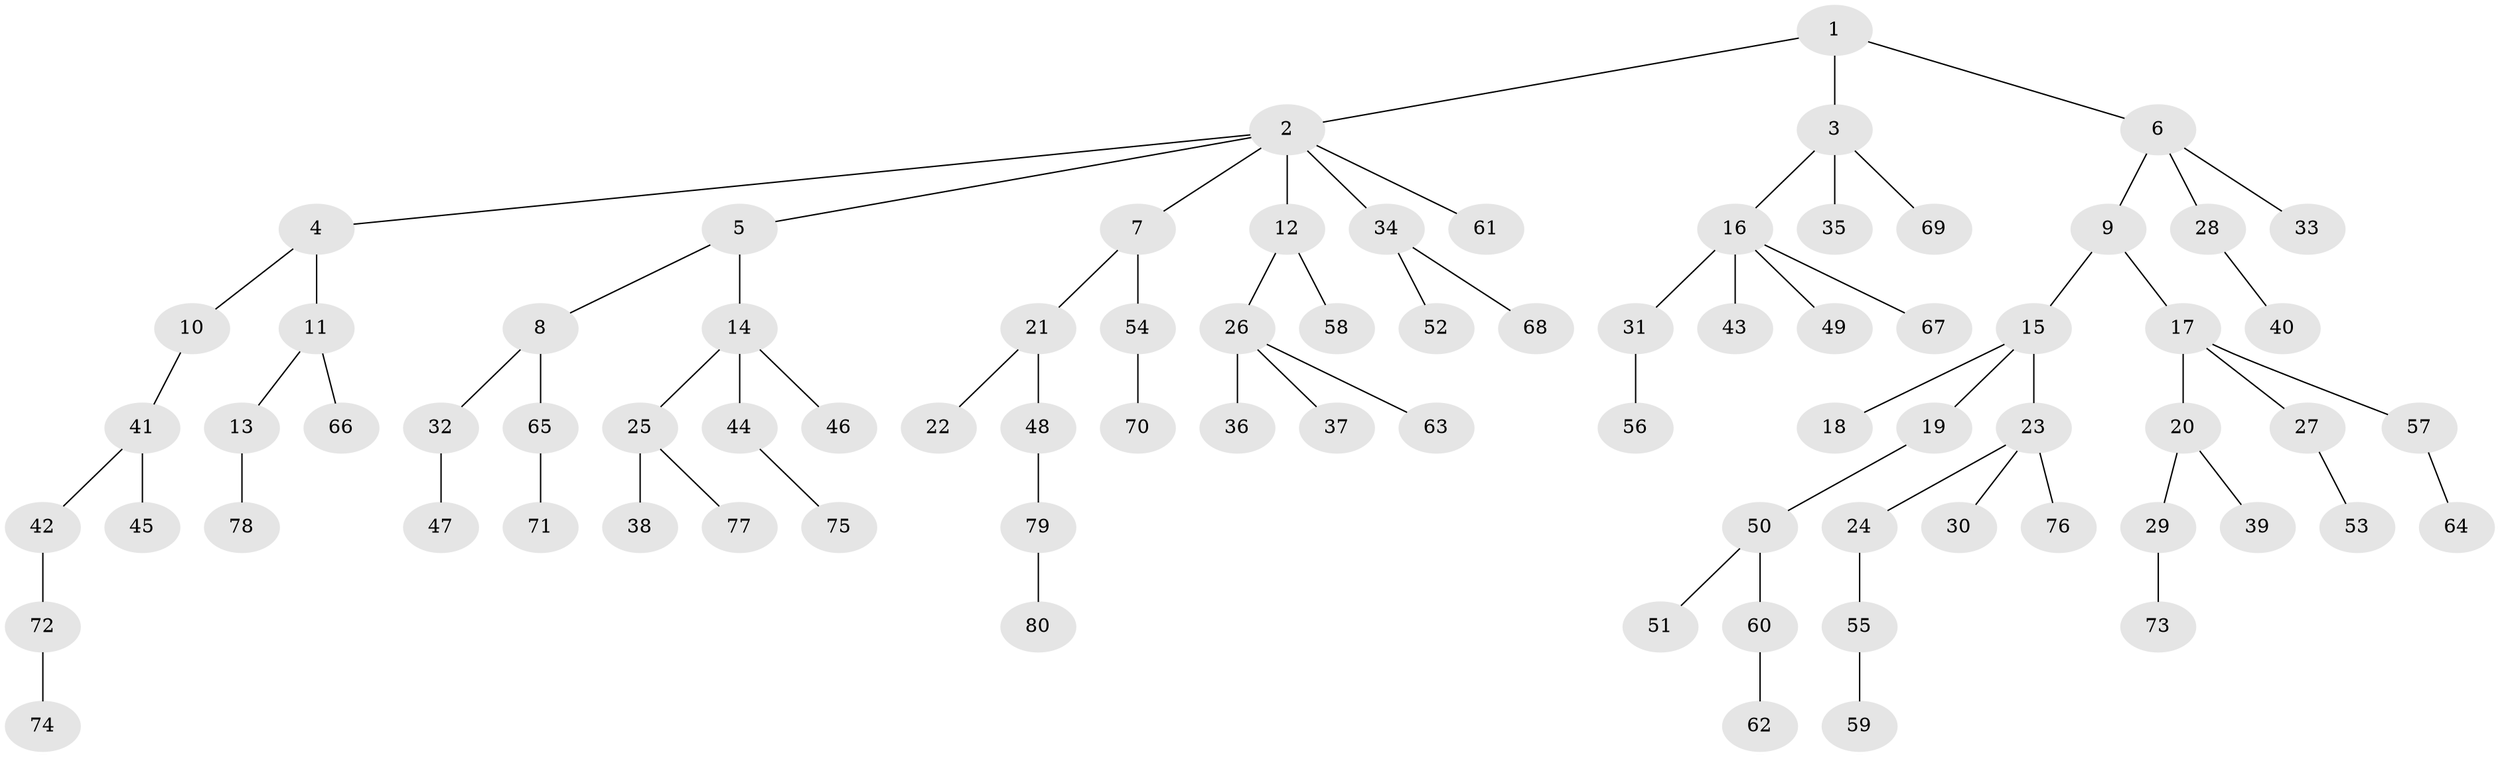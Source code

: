 // coarse degree distribution, {8: 0.041666666666666664, 4: 0.041666666666666664, 3: 0.08333333333333333, 7: 0.041666666666666664, 1: 0.7083333333333334, 2: 0.08333333333333333}
// Generated by graph-tools (version 1.1) at 2025/19/03/04/25 18:19:18]
// undirected, 80 vertices, 79 edges
graph export_dot {
graph [start="1"]
  node [color=gray90,style=filled];
  1;
  2;
  3;
  4;
  5;
  6;
  7;
  8;
  9;
  10;
  11;
  12;
  13;
  14;
  15;
  16;
  17;
  18;
  19;
  20;
  21;
  22;
  23;
  24;
  25;
  26;
  27;
  28;
  29;
  30;
  31;
  32;
  33;
  34;
  35;
  36;
  37;
  38;
  39;
  40;
  41;
  42;
  43;
  44;
  45;
  46;
  47;
  48;
  49;
  50;
  51;
  52;
  53;
  54;
  55;
  56;
  57;
  58;
  59;
  60;
  61;
  62;
  63;
  64;
  65;
  66;
  67;
  68;
  69;
  70;
  71;
  72;
  73;
  74;
  75;
  76;
  77;
  78;
  79;
  80;
  1 -- 2;
  1 -- 3;
  1 -- 6;
  2 -- 4;
  2 -- 5;
  2 -- 7;
  2 -- 12;
  2 -- 34;
  2 -- 61;
  3 -- 16;
  3 -- 35;
  3 -- 69;
  4 -- 10;
  4 -- 11;
  5 -- 8;
  5 -- 14;
  6 -- 9;
  6 -- 28;
  6 -- 33;
  7 -- 21;
  7 -- 54;
  8 -- 32;
  8 -- 65;
  9 -- 15;
  9 -- 17;
  10 -- 41;
  11 -- 13;
  11 -- 66;
  12 -- 26;
  12 -- 58;
  13 -- 78;
  14 -- 25;
  14 -- 44;
  14 -- 46;
  15 -- 18;
  15 -- 19;
  15 -- 23;
  16 -- 31;
  16 -- 43;
  16 -- 49;
  16 -- 67;
  17 -- 20;
  17 -- 27;
  17 -- 57;
  19 -- 50;
  20 -- 29;
  20 -- 39;
  21 -- 22;
  21 -- 48;
  23 -- 24;
  23 -- 30;
  23 -- 76;
  24 -- 55;
  25 -- 38;
  25 -- 77;
  26 -- 36;
  26 -- 37;
  26 -- 63;
  27 -- 53;
  28 -- 40;
  29 -- 73;
  31 -- 56;
  32 -- 47;
  34 -- 52;
  34 -- 68;
  41 -- 42;
  41 -- 45;
  42 -- 72;
  44 -- 75;
  48 -- 79;
  50 -- 51;
  50 -- 60;
  54 -- 70;
  55 -- 59;
  57 -- 64;
  60 -- 62;
  65 -- 71;
  72 -- 74;
  79 -- 80;
}
